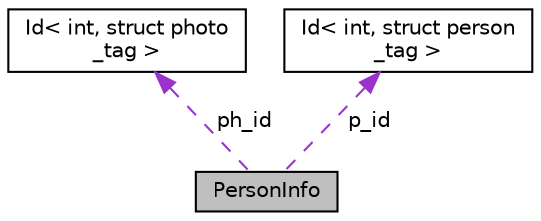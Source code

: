 digraph "PersonInfo"
{
 // LATEX_PDF_SIZE
  edge [fontname="Helvetica",fontsize="10",labelfontname="Helvetica",labelfontsize="10"];
  node [fontname="Helvetica",fontsize="10",shape=record];
  Node1 [label="PersonInfo",height=0.2,width=0.4,color="black", fillcolor="grey75", style="filled", fontcolor="black",tooltip=" "];
  Node2 -> Node1 [dir="back",color="darkorchid3",fontsize="10",style="dashed",label=" ph_id" ,fontname="Helvetica"];
  Node2 [label="Id\< int, struct photo\l_tag \>",height=0.2,width=0.4,color="black", fillcolor="white", style="filled",URL="$class_id.html",tooltip=" "];
  Node3 -> Node1 [dir="back",color="darkorchid3",fontsize="10",style="dashed",label=" p_id" ,fontname="Helvetica"];
  Node3 [label="Id\< int, struct person\l_tag \>",height=0.2,width=0.4,color="black", fillcolor="white", style="filled",URL="$class_id.html",tooltip=" "];
}
